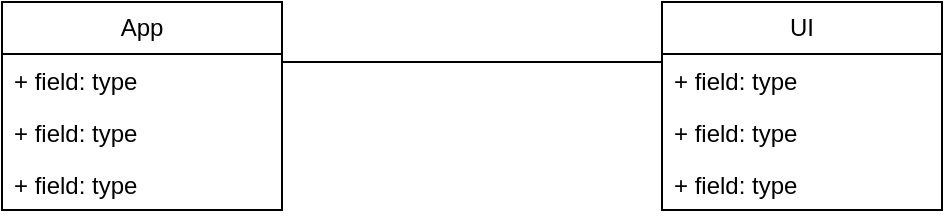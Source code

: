 <mxfile version="24.6.4" type="device" pages="2">
  <diagram name="ClassDiagram" id="2VsD0NeGZanrgoVJKo4Z">
    <mxGraphModel dx="1687" dy="987" grid="1" gridSize="10" guides="1" tooltips="1" connect="1" arrows="1" fold="1" page="1" pageScale="1" pageWidth="827" pageHeight="1169" math="0" shadow="0">
      <root>
        <mxCell id="0" />
        <mxCell id="1" parent="0" />
        <mxCell id="TM_ZuDr9Zndrp7AxaU5w-1" value="" style="endArrow=none;html=1;rounded=0;exitX=1;exitY=0.5;exitDx=0;exitDy=0;entryX=0;entryY=0.5;entryDx=0;entryDy=0;" edge="1" parent="1">
          <mxGeometry width="50" height="50" relative="1" as="geometry">
            <mxPoint x="300" y="320" as="sourcePoint" />
            <mxPoint x="490" y="320" as="targetPoint" />
          </mxGeometry>
        </mxCell>
        <mxCell id="TM_ZuDr9Zndrp7AxaU5w-2" value="App" style="swimlane;fontStyle=0;childLayout=stackLayout;horizontal=1;startSize=26;fillColor=none;horizontalStack=0;resizeParent=1;resizeParentMax=0;resizeLast=0;collapsible=1;marginBottom=0;whiteSpace=wrap;html=1;" vertex="1" parent="1">
          <mxGeometry x="160" y="290" width="140" height="104" as="geometry" />
        </mxCell>
        <mxCell id="TM_ZuDr9Zndrp7AxaU5w-3" value="+ field: type" style="text;strokeColor=none;fillColor=none;align=left;verticalAlign=top;spacingLeft=4;spacingRight=4;overflow=hidden;rotatable=0;points=[[0,0.5],[1,0.5]];portConstraint=eastwest;whiteSpace=wrap;html=1;" vertex="1" parent="TM_ZuDr9Zndrp7AxaU5w-2">
          <mxGeometry y="26" width="140" height="26" as="geometry" />
        </mxCell>
        <mxCell id="TM_ZuDr9Zndrp7AxaU5w-4" value="+ field: type" style="text;strokeColor=none;fillColor=none;align=left;verticalAlign=top;spacingLeft=4;spacingRight=4;overflow=hidden;rotatable=0;points=[[0,0.5],[1,0.5]];portConstraint=eastwest;whiteSpace=wrap;html=1;" vertex="1" parent="TM_ZuDr9Zndrp7AxaU5w-2">
          <mxGeometry y="52" width="140" height="26" as="geometry" />
        </mxCell>
        <mxCell id="TM_ZuDr9Zndrp7AxaU5w-5" value="+ field: type" style="text;strokeColor=none;fillColor=none;align=left;verticalAlign=top;spacingLeft=4;spacingRight=4;overflow=hidden;rotatable=0;points=[[0,0.5],[1,0.5]];portConstraint=eastwest;whiteSpace=wrap;html=1;" vertex="1" parent="TM_ZuDr9Zndrp7AxaU5w-2">
          <mxGeometry y="78" width="140" height="26" as="geometry" />
        </mxCell>
        <mxCell id="TM_ZuDr9Zndrp7AxaU5w-8" value="UI" style="swimlane;fontStyle=0;childLayout=stackLayout;horizontal=1;startSize=26;fillColor=none;horizontalStack=0;resizeParent=1;resizeParentMax=0;resizeLast=0;collapsible=1;marginBottom=0;whiteSpace=wrap;html=1;" vertex="1" parent="1">
          <mxGeometry x="490" y="290" width="140" height="104" as="geometry" />
        </mxCell>
        <mxCell id="TM_ZuDr9Zndrp7AxaU5w-9" value="+ field: type" style="text;strokeColor=none;fillColor=none;align=left;verticalAlign=top;spacingLeft=4;spacingRight=4;overflow=hidden;rotatable=0;points=[[0,0.5],[1,0.5]];portConstraint=eastwest;whiteSpace=wrap;html=1;" vertex="1" parent="TM_ZuDr9Zndrp7AxaU5w-8">
          <mxGeometry y="26" width="140" height="26" as="geometry" />
        </mxCell>
        <mxCell id="TM_ZuDr9Zndrp7AxaU5w-10" value="+ field: type" style="text;strokeColor=none;fillColor=none;align=left;verticalAlign=top;spacingLeft=4;spacingRight=4;overflow=hidden;rotatable=0;points=[[0,0.5],[1,0.5]];portConstraint=eastwest;whiteSpace=wrap;html=1;" vertex="1" parent="TM_ZuDr9Zndrp7AxaU5w-8">
          <mxGeometry y="52" width="140" height="26" as="geometry" />
        </mxCell>
        <mxCell id="TM_ZuDr9Zndrp7AxaU5w-11" value="+ field: type" style="text;strokeColor=none;fillColor=none;align=left;verticalAlign=top;spacingLeft=4;spacingRight=4;overflow=hidden;rotatable=0;points=[[0,0.5],[1,0.5]];portConstraint=eastwest;whiteSpace=wrap;html=1;" vertex="1" parent="TM_ZuDr9Zndrp7AxaU5w-8">
          <mxGeometry y="78" width="140" height="26" as="geometry" />
        </mxCell>
      </root>
    </mxGraphModel>
  </diagram>
  <diagram id="FLjBv_RBK9fkzojZVeKP" name="FlowChart">
    <mxGraphModel dx="1434" dy="839" grid="1" gridSize="10" guides="1" tooltips="1" connect="1" arrows="1" fold="1" page="1" pageScale="1" pageWidth="827" pageHeight="1169" math="0" shadow="0">
      <root>
        <mxCell id="0" />
        <mxCell id="1" parent="0" />
        <mxCell id="hhmBbqNy4GDcbLgyGKPp-1" value="" style="edgeStyle=orthogonalEdgeStyle;rounded=0;orthogonalLoop=1;jettySize=auto;html=1;" edge="1" parent="1" source="l1cfs4XPhgBW5AaDAwxx-2" target="l1cfs4XPhgBW5AaDAwxx-3">
          <mxGeometry relative="1" as="geometry" />
        </mxCell>
        <mxCell id="l1cfs4XPhgBW5AaDAwxx-2" value="" style="ellipse;whiteSpace=wrap;html=1;aspect=fixed;" vertex="1" parent="1">
          <mxGeometry x="389" y="150" width="50" height="50" as="geometry" />
        </mxCell>
        <mxCell id="l1cfs4XPhgBW5AaDAwxx-3" value="Authentication Requested&amp;nbsp;" style="rhombus;whiteSpace=wrap;html=1;" vertex="1" parent="1">
          <mxGeometry x="359" y="260" width="110" height="100" as="geometry" />
        </mxCell>
      </root>
    </mxGraphModel>
  </diagram>
</mxfile>
